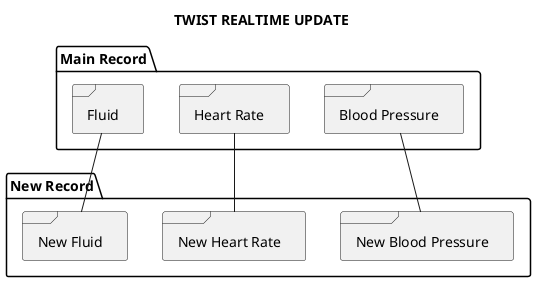 @startuml

title TWIST REALTIME UPDATE

package "Main Record" as MR {
    frame "Blood Pressure" as bp{

    }

    frame "Heart Rate" as hr{

    }

    frame "Fluid" as fl{

    }
}


package "New Record" as NR {
    frame "New Blood Pressure" as nbp{

    }

    frame "New Heart Rate" as nhr{

    }

    frame "New Fluid" as nfl{

    }
}

bp -- nbp
hr -- nhr
fl -- nfl


@enduml